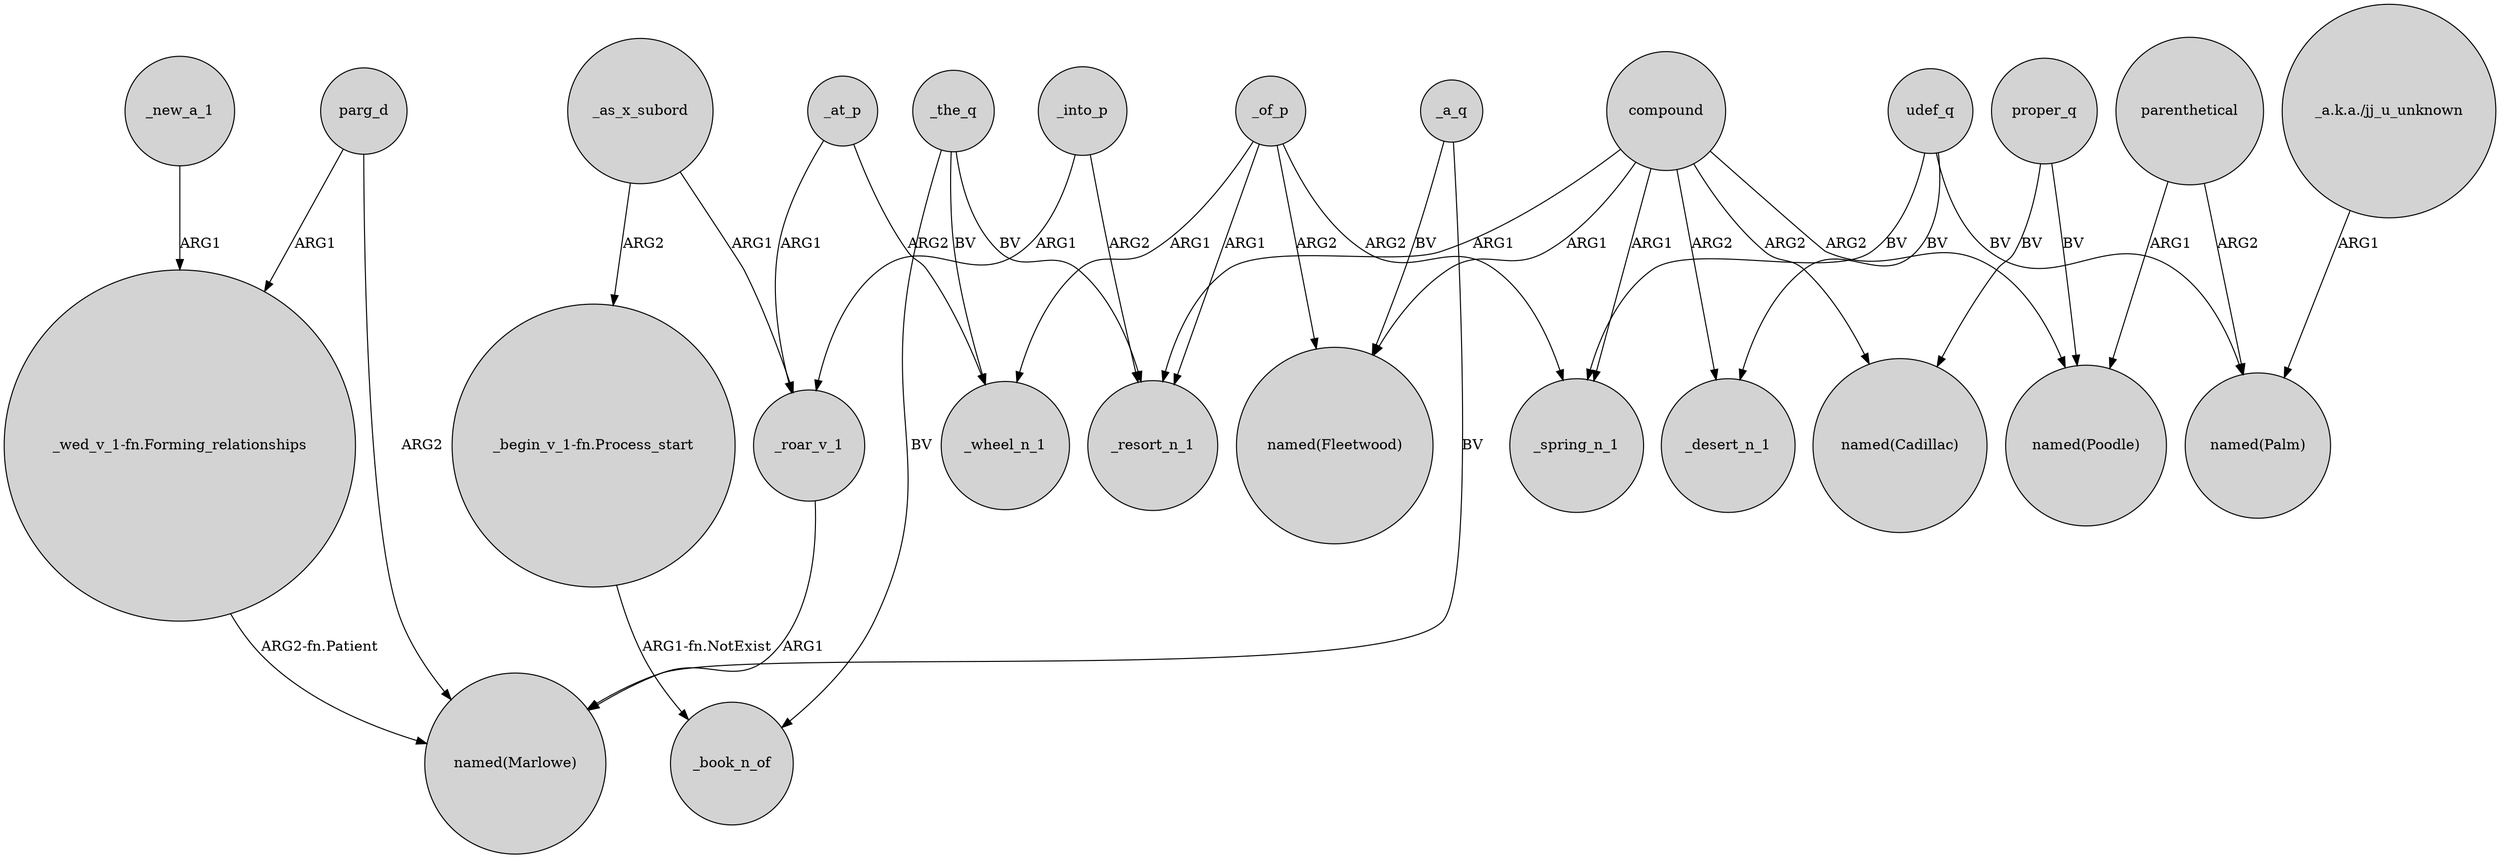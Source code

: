 digraph {
	node [shape=circle style=filled]
	_a_q -> "named(Fleetwood)" [label=BV]
	"_a.k.a./jj_u_unknown" -> "named(Palm)" [label=ARG1]
	compound -> "named(Fleetwood)" [label=ARG1]
	_the_q -> _resort_n_1 [label=BV]
	_of_p -> "named(Fleetwood)" [label=ARG2]
	udef_q -> _spring_n_1 [label=BV]
	proper_q -> "named(Cadillac)" [label=BV]
	_as_x_subord -> "_begin_v_1-fn.Process_start" [label=ARG2]
	_the_q -> _book_n_of [label=BV]
	_a_q -> "named(Marlowe)" [label=BV]
	parenthetical -> "named(Palm)" [label=ARG2]
	_roar_v_1 -> "named(Marlowe)" [label=ARG1]
	"_wed_v_1-fn.Forming_relationships" -> "named(Marlowe)" [label="ARG2-fn.Patient"]
	_of_p -> _resort_n_1 [label=ARG1]
	"_begin_v_1-fn.Process_start" -> _book_n_of [label="ARG1-fn.NotExist"]
	proper_q -> "named(Poodle)" [label=BV]
	_at_p -> _roar_v_1 [label=ARG1]
	parg_d -> "_wed_v_1-fn.Forming_relationships" [label=ARG1]
	compound -> "named(Cadillac)" [label=ARG2]
	udef_q -> "named(Palm)" [label=BV]
	parg_d -> "named(Marlowe)" [label=ARG2]
	compound -> _desert_n_1 [label=ARG2]
	_the_q -> _wheel_n_1 [label=BV]
	_at_p -> _wheel_n_1 [label=ARG2]
	compound -> _resort_n_1 [label=ARG1]
	_of_p -> _wheel_n_1 [label=ARG1]
	_into_p -> _roar_v_1 [label=ARG1]
	compound -> _spring_n_1 [label=ARG1]
	_new_a_1 -> "_wed_v_1-fn.Forming_relationships" [label=ARG1]
	_as_x_subord -> _roar_v_1 [label=ARG1]
	_of_p -> _spring_n_1 [label=ARG2]
	parenthetical -> "named(Poodle)" [label=ARG1]
	compound -> "named(Poodle)" [label=ARG2]
	_into_p -> _resort_n_1 [label=ARG2]
	udef_q -> _desert_n_1 [label=BV]
}
